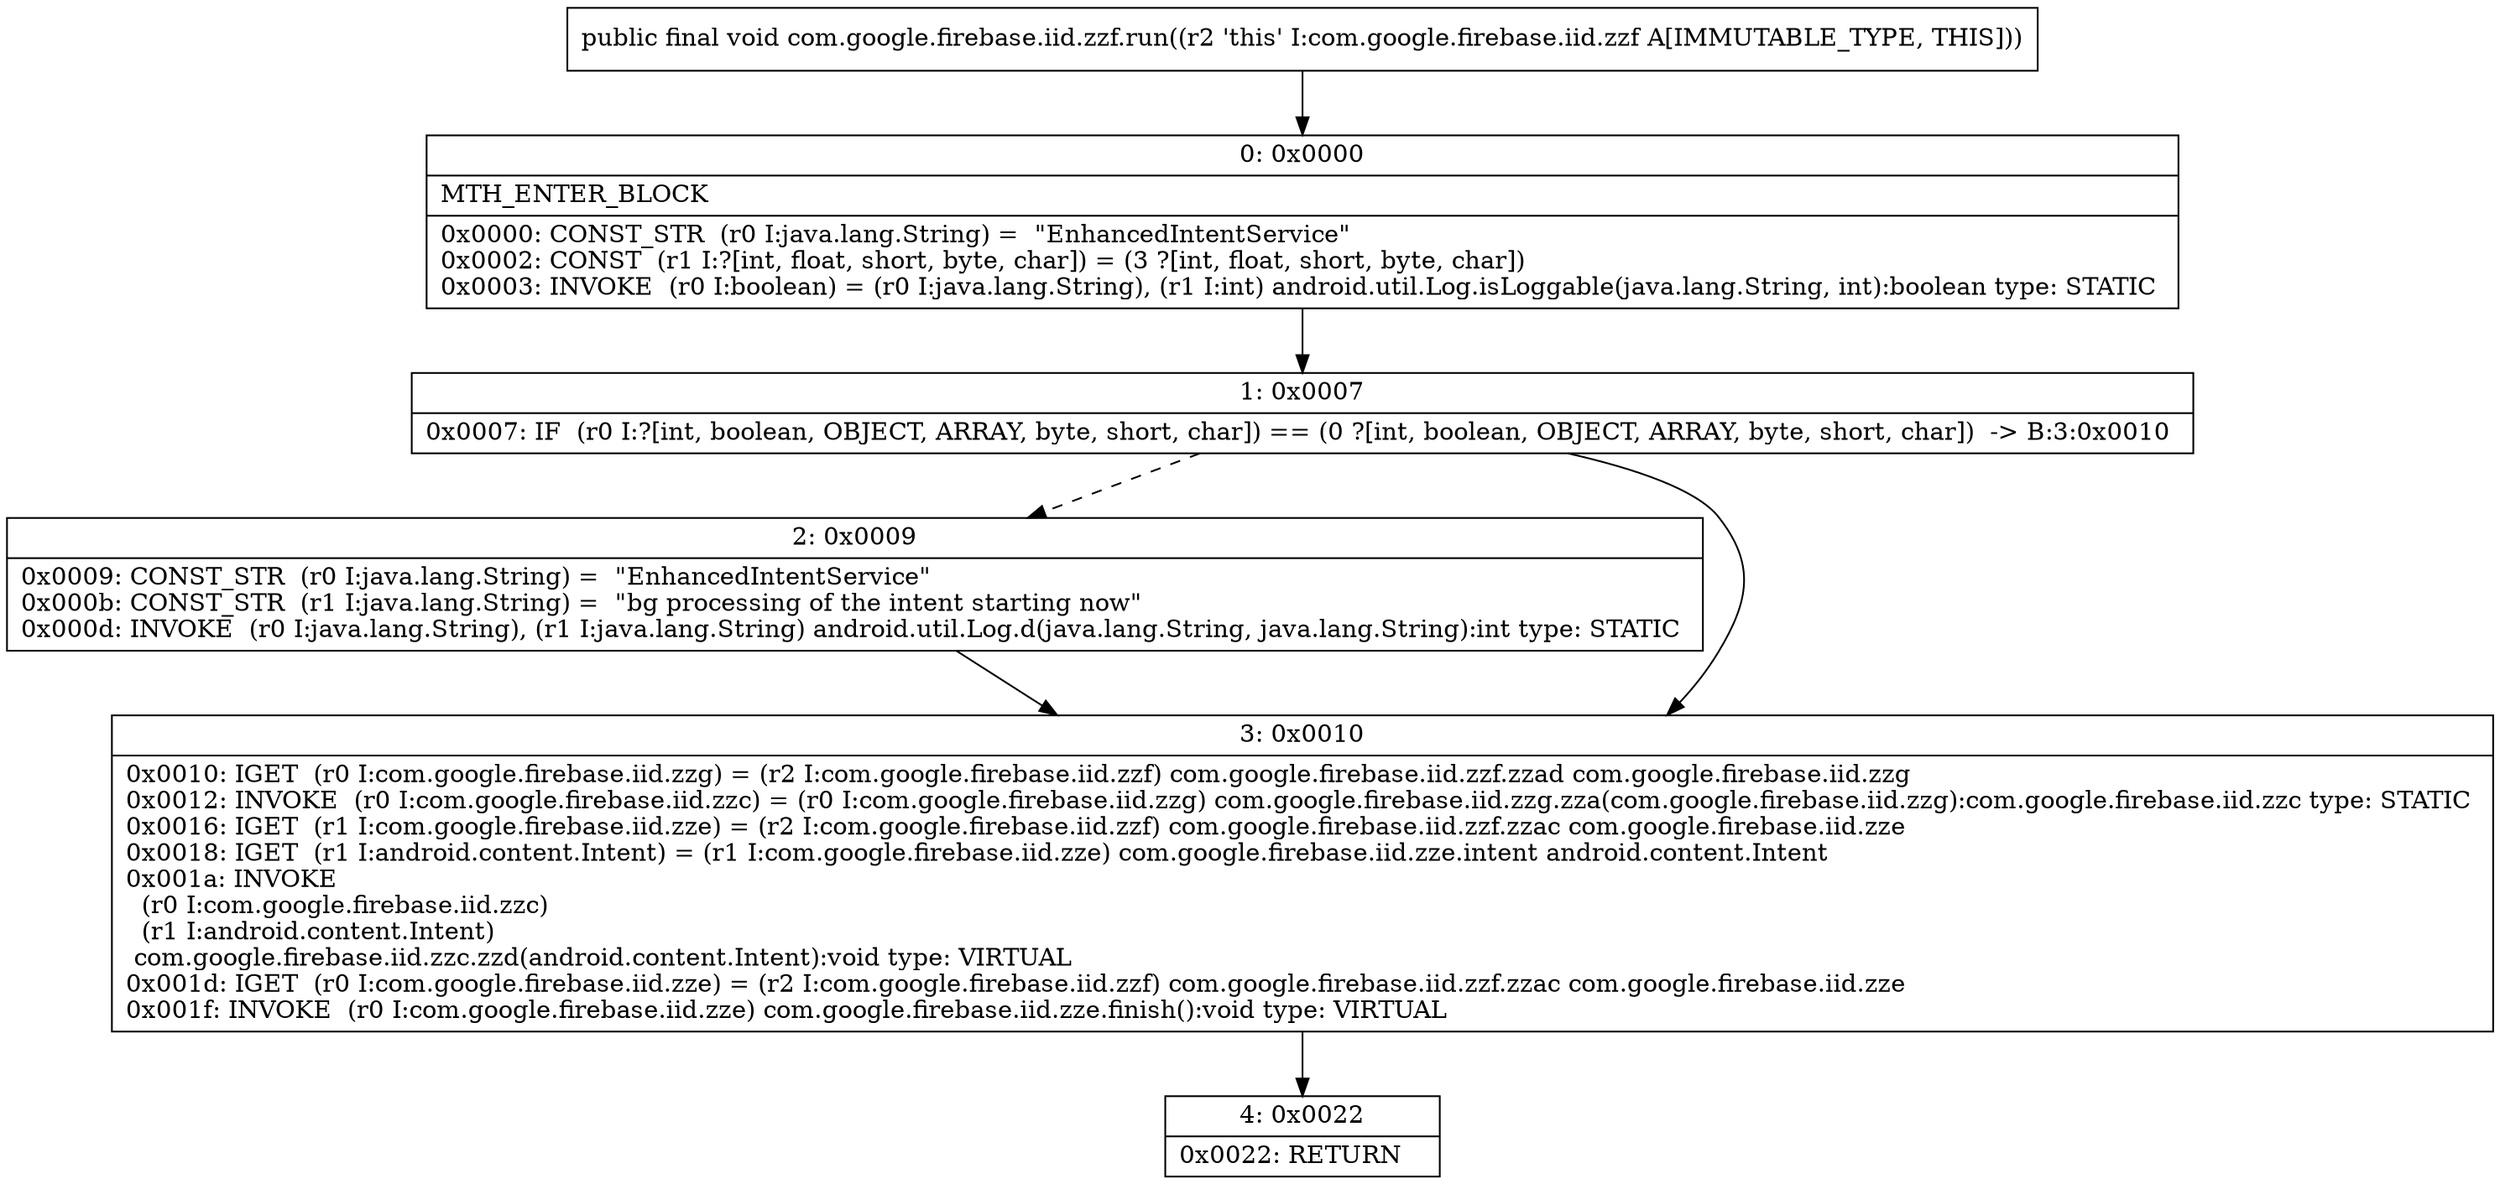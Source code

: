 digraph "CFG forcom.google.firebase.iid.zzf.run()V" {
Node_0 [shape=record,label="{0\:\ 0x0000|MTH_ENTER_BLOCK\l|0x0000: CONST_STR  (r0 I:java.lang.String) =  \"EnhancedIntentService\" \l0x0002: CONST  (r1 I:?[int, float, short, byte, char]) = (3 ?[int, float, short, byte, char]) \l0x0003: INVOKE  (r0 I:boolean) = (r0 I:java.lang.String), (r1 I:int) android.util.Log.isLoggable(java.lang.String, int):boolean type: STATIC \l}"];
Node_1 [shape=record,label="{1\:\ 0x0007|0x0007: IF  (r0 I:?[int, boolean, OBJECT, ARRAY, byte, short, char]) == (0 ?[int, boolean, OBJECT, ARRAY, byte, short, char])  \-\> B:3:0x0010 \l}"];
Node_2 [shape=record,label="{2\:\ 0x0009|0x0009: CONST_STR  (r0 I:java.lang.String) =  \"EnhancedIntentService\" \l0x000b: CONST_STR  (r1 I:java.lang.String) =  \"bg processing of the intent starting now\" \l0x000d: INVOKE  (r0 I:java.lang.String), (r1 I:java.lang.String) android.util.Log.d(java.lang.String, java.lang.String):int type: STATIC \l}"];
Node_3 [shape=record,label="{3\:\ 0x0010|0x0010: IGET  (r0 I:com.google.firebase.iid.zzg) = (r2 I:com.google.firebase.iid.zzf) com.google.firebase.iid.zzf.zzad com.google.firebase.iid.zzg \l0x0012: INVOKE  (r0 I:com.google.firebase.iid.zzc) = (r0 I:com.google.firebase.iid.zzg) com.google.firebase.iid.zzg.zza(com.google.firebase.iid.zzg):com.google.firebase.iid.zzc type: STATIC \l0x0016: IGET  (r1 I:com.google.firebase.iid.zze) = (r2 I:com.google.firebase.iid.zzf) com.google.firebase.iid.zzf.zzac com.google.firebase.iid.zze \l0x0018: IGET  (r1 I:android.content.Intent) = (r1 I:com.google.firebase.iid.zze) com.google.firebase.iid.zze.intent android.content.Intent \l0x001a: INVOKE  \l  (r0 I:com.google.firebase.iid.zzc)\l  (r1 I:android.content.Intent)\l com.google.firebase.iid.zzc.zzd(android.content.Intent):void type: VIRTUAL \l0x001d: IGET  (r0 I:com.google.firebase.iid.zze) = (r2 I:com.google.firebase.iid.zzf) com.google.firebase.iid.zzf.zzac com.google.firebase.iid.zze \l0x001f: INVOKE  (r0 I:com.google.firebase.iid.zze) com.google.firebase.iid.zze.finish():void type: VIRTUAL \l}"];
Node_4 [shape=record,label="{4\:\ 0x0022|0x0022: RETURN   \l}"];
MethodNode[shape=record,label="{public final void com.google.firebase.iid.zzf.run((r2 'this' I:com.google.firebase.iid.zzf A[IMMUTABLE_TYPE, THIS])) }"];
MethodNode -> Node_0;
Node_0 -> Node_1;
Node_1 -> Node_2[style=dashed];
Node_1 -> Node_3;
Node_2 -> Node_3;
Node_3 -> Node_4;
}

